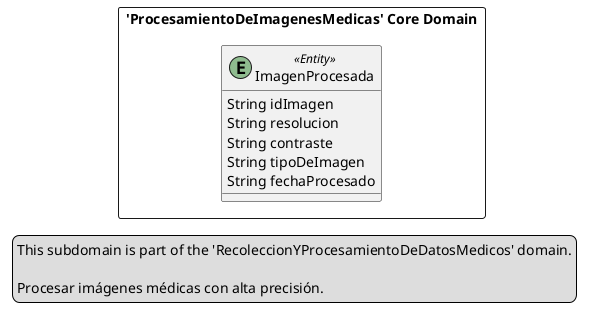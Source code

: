 @startuml

skinparam componentStyle uml2

package "'ProcesamientoDeImagenesMedicas' Core Domain" <<Rectangle>> {
	class ImagenProcesada <<(E,DarkSeaGreen) Entity>> {
		String idImagen
		String resolucion
		String contraste
		String tipoDeImagen
		String fechaProcesado
	}
}
legend left
  This subdomain is part of the 'RecoleccionYProcesamientoDeDatosMedicos' domain.

  Procesar imágenes médicas con alta precisión.
end legend


@enduml

